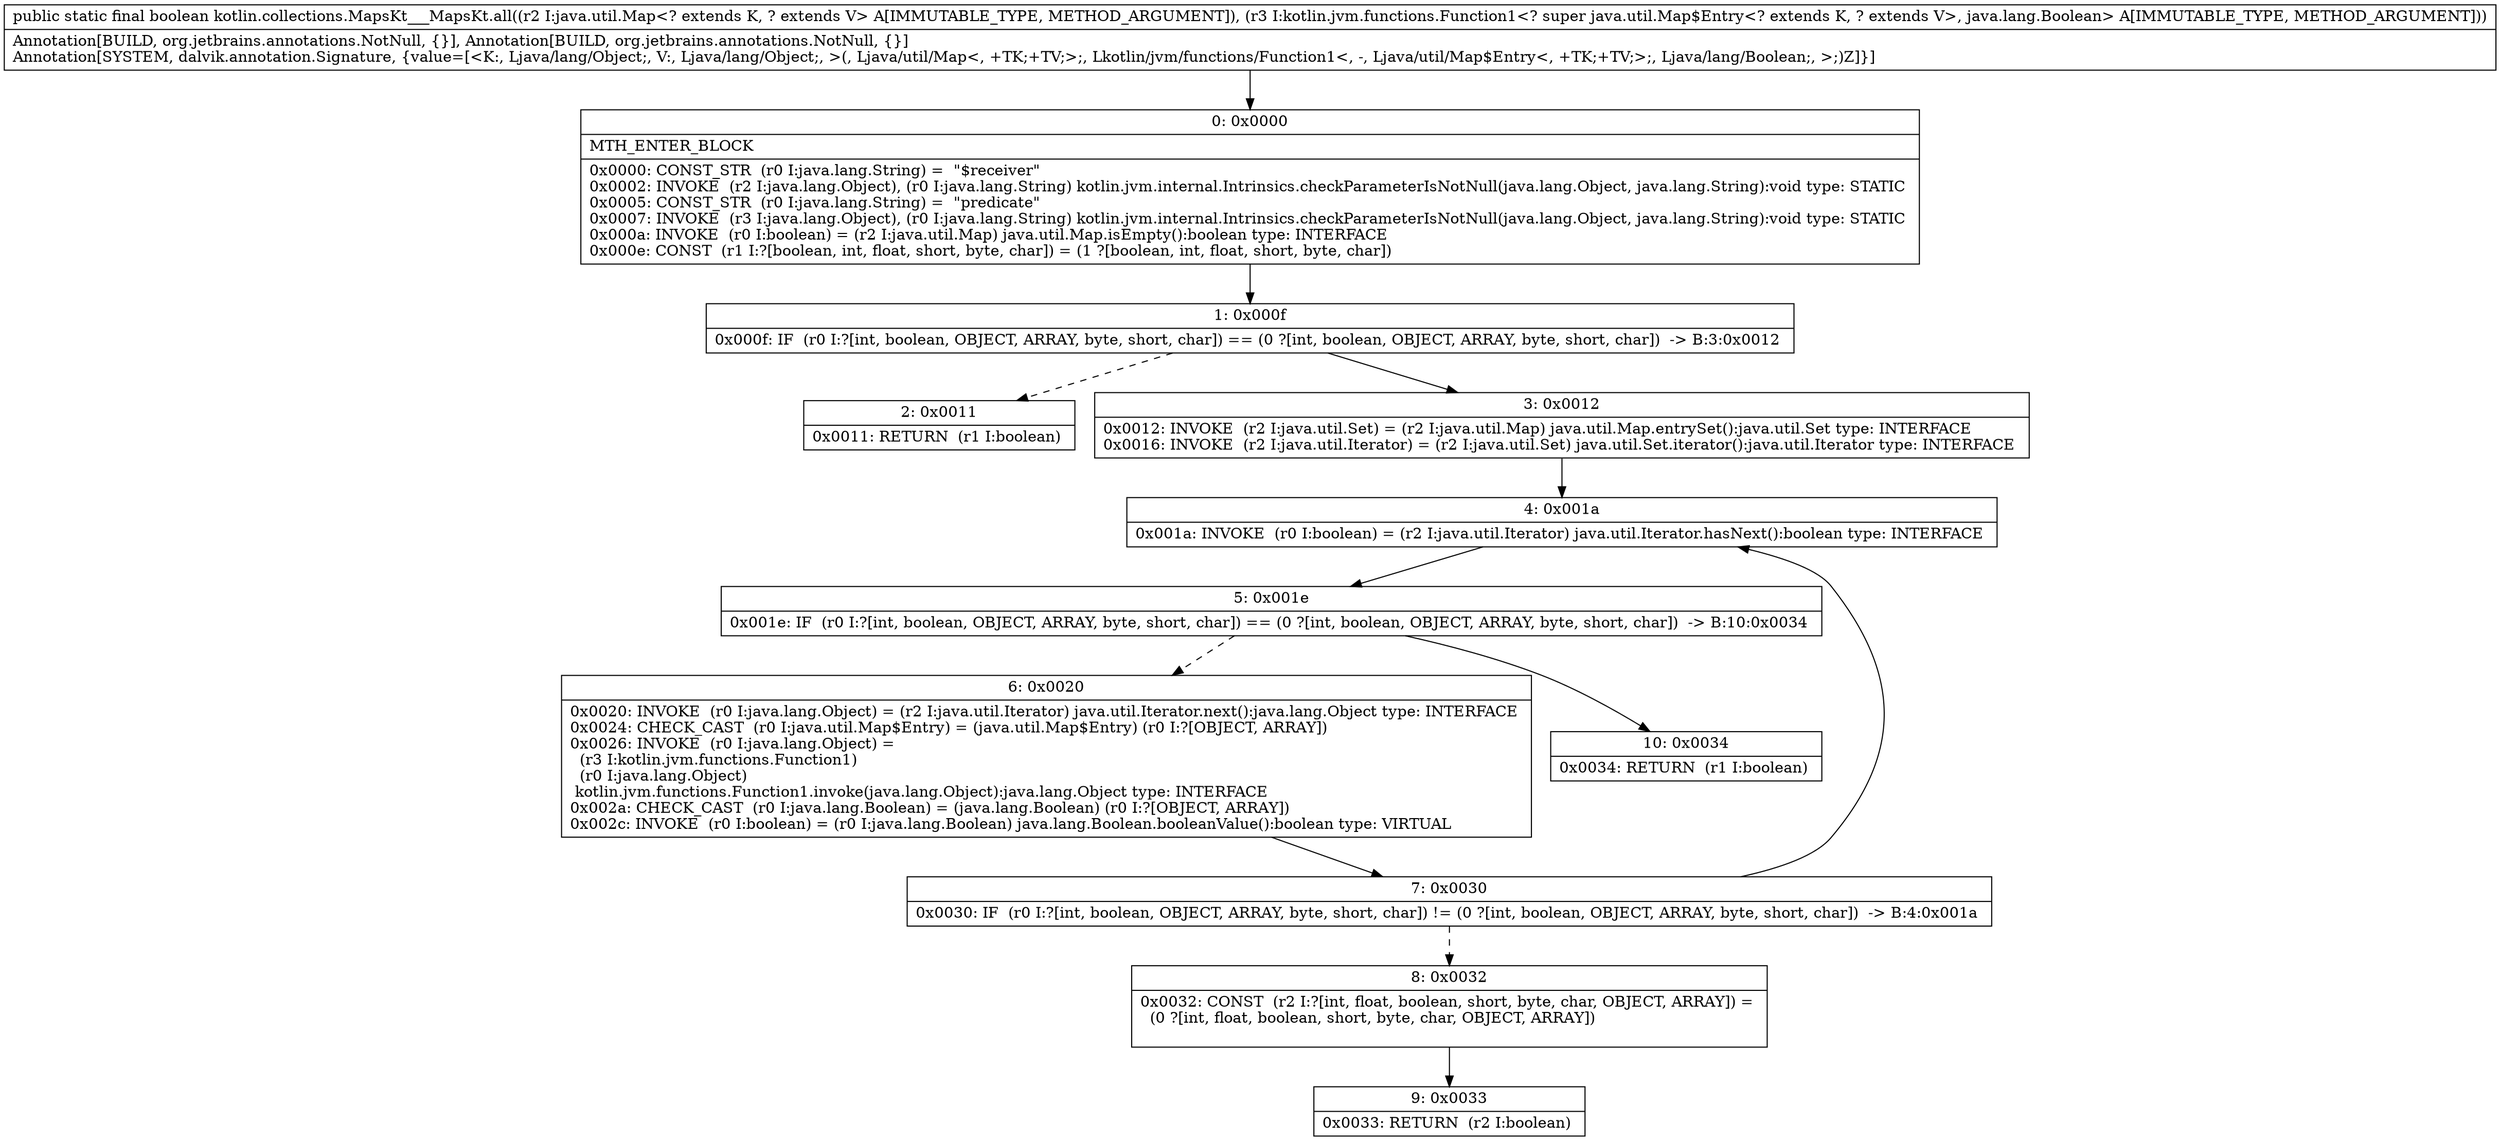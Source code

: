 digraph "CFG forkotlin.collections.MapsKt___MapsKt.all(Ljava\/util\/Map;Lkotlin\/jvm\/functions\/Function1;)Z" {
Node_0 [shape=record,label="{0\:\ 0x0000|MTH_ENTER_BLOCK\l|0x0000: CONST_STR  (r0 I:java.lang.String) =  \"$receiver\" \l0x0002: INVOKE  (r2 I:java.lang.Object), (r0 I:java.lang.String) kotlin.jvm.internal.Intrinsics.checkParameterIsNotNull(java.lang.Object, java.lang.String):void type: STATIC \l0x0005: CONST_STR  (r0 I:java.lang.String) =  \"predicate\" \l0x0007: INVOKE  (r3 I:java.lang.Object), (r0 I:java.lang.String) kotlin.jvm.internal.Intrinsics.checkParameterIsNotNull(java.lang.Object, java.lang.String):void type: STATIC \l0x000a: INVOKE  (r0 I:boolean) = (r2 I:java.util.Map) java.util.Map.isEmpty():boolean type: INTERFACE \l0x000e: CONST  (r1 I:?[boolean, int, float, short, byte, char]) = (1 ?[boolean, int, float, short, byte, char]) \l}"];
Node_1 [shape=record,label="{1\:\ 0x000f|0x000f: IF  (r0 I:?[int, boolean, OBJECT, ARRAY, byte, short, char]) == (0 ?[int, boolean, OBJECT, ARRAY, byte, short, char])  \-\> B:3:0x0012 \l}"];
Node_2 [shape=record,label="{2\:\ 0x0011|0x0011: RETURN  (r1 I:boolean) \l}"];
Node_3 [shape=record,label="{3\:\ 0x0012|0x0012: INVOKE  (r2 I:java.util.Set) = (r2 I:java.util.Map) java.util.Map.entrySet():java.util.Set type: INTERFACE \l0x0016: INVOKE  (r2 I:java.util.Iterator) = (r2 I:java.util.Set) java.util.Set.iterator():java.util.Iterator type: INTERFACE \l}"];
Node_4 [shape=record,label="{4\:\ 0x001a|0x001a: INVOKE  (r0 I:boolean) = (r2 I:java.util.Iterator) java.util.Iterator.hasNext():boolean type: INTERFACE \l}"];
Node_5 [shape=record,label="{5\:\ 0x001e|0x001e: IF  (r0 I:?[int, boolean, OBJECT, ARRAY, byte, short, char]) == (0 ?[int, boolean, OBJECT, ARRAY, byte, short, char])  \-\> B:10:0x0034 \l}"];
Node_6 [shape=record,label="{6\:\ 0x0020|0x0020: INVOKE  (r0 I:java.lang.Object) = (r2 I:java.util.Iterator) java.util.Iterator.next():java.lang.Object type: INTERFACE \l0x0024: CHECK_CAST  (r0 I:java.util.Map$Entry) = (java.util.Map$Entry) (r0 I:?[OBJECT, ARRAY]) \l0x0026: INVOKE  (r0 I:java.lang.Object) = \l  (r3 I:kotlin.jvm.functions.Function1)\l  (r0 I:java.lang.Object)\l kotlin.jvm.functions.Function1.invoke(java.lang.Object):java.lang.Object type: INTERFACE \l0x002a: CHECK_CAST  (r0 I:java.lang.Boolean) = (java.lang.Boolean) (r0 I:?[OBJECT, ARRAY]) \l0x002c: INVOKE  (r0 I:boolean) = (r0 I:java.lang.Boolean) java.lang.Boolean.booleanValue():boolean type: VIRTUAL \l}"];
Node_7 [shape=record,label="{7\:\ 0x0030|0x0030: IF  (r0 I:?[int, boolean, OBJECT, ARRAY, byte, short, char]) != (0 ?[int, boolean, OBJECT, ARRAY, byte, short, char])  \-\> B:4:0x001a \l}"];
Node_8 [shape=record,label="{8\:\ 0x0032|0x0032: CONST  (r2 I:?[int, float, boolean, short, byte, char, OBJECT, ARRAY]) = \l  (0 ?[int, float, boolean, short, byte, char, OBJECT, ARRAY])\l \l}"];
Node_9 [shape=record,label="{9\:\ 0x0033|0x0033: RETURN  (r2 I:boolean) \l}"];
Node_10 [shape=record,label="{10\:\ 0x0034|0x0034: RETURN  (r1 I:boolean) \l}"];
MethodNode[shape=record,label="{public static final boolean kotlin.collections.MapsKt___MapsKt.all((r2 I:java.util.Map\<? extends K, ? extends V\> A[IMMUTABLE_TYPE, METHOD_ARGUMENT]), (r3 I:kotlin.jvm.functions.Function1\<? super java.util.Map$Entry\<? extends K, ? extends V\>, java.lang.Boolean\> A[IMMUTABLE_TYPE, METHOD_ARGUMENT]))  | Annotation[BUILD, org.jetbrains.annotations.NotNull, \{\}], Annotation[BUILD, org.jetbrains.annotations.NotNull, \{\}]\lAnnotation[SYSTEM, dalvik.annotation.Signature, \{value=[\<K:, Ljava\/lang\/Object;, V:, Ljava\/lang\/Object;, \>(, Ljava\/util\/Map\<, +TK;+TV;\>;, Lkotlin\/jvm\/functions\/Function1\<, \-, Ljava\/util\/Map$Entry\<, +TK;+TV;\>;, Ljava\/lang\/Boolean;, \>;)Z]\}]\l}"];
MethodNode -> Node_0;
Node_0 -> Node_1;
Node_1 -> Node_2[style=dashed];
Node_1 -> Node_3;
Node_3 -> Node_4;
Node_4 -> Node_5;
Node_5 -> Node_6[style=dashed];
Node_5 -> Node_10;
Node_6 -> Node_7;
Node_7 -> Node_4;
Node_7 -> Node_8[style=dashed];
Node_8 -> Node_9;
}


